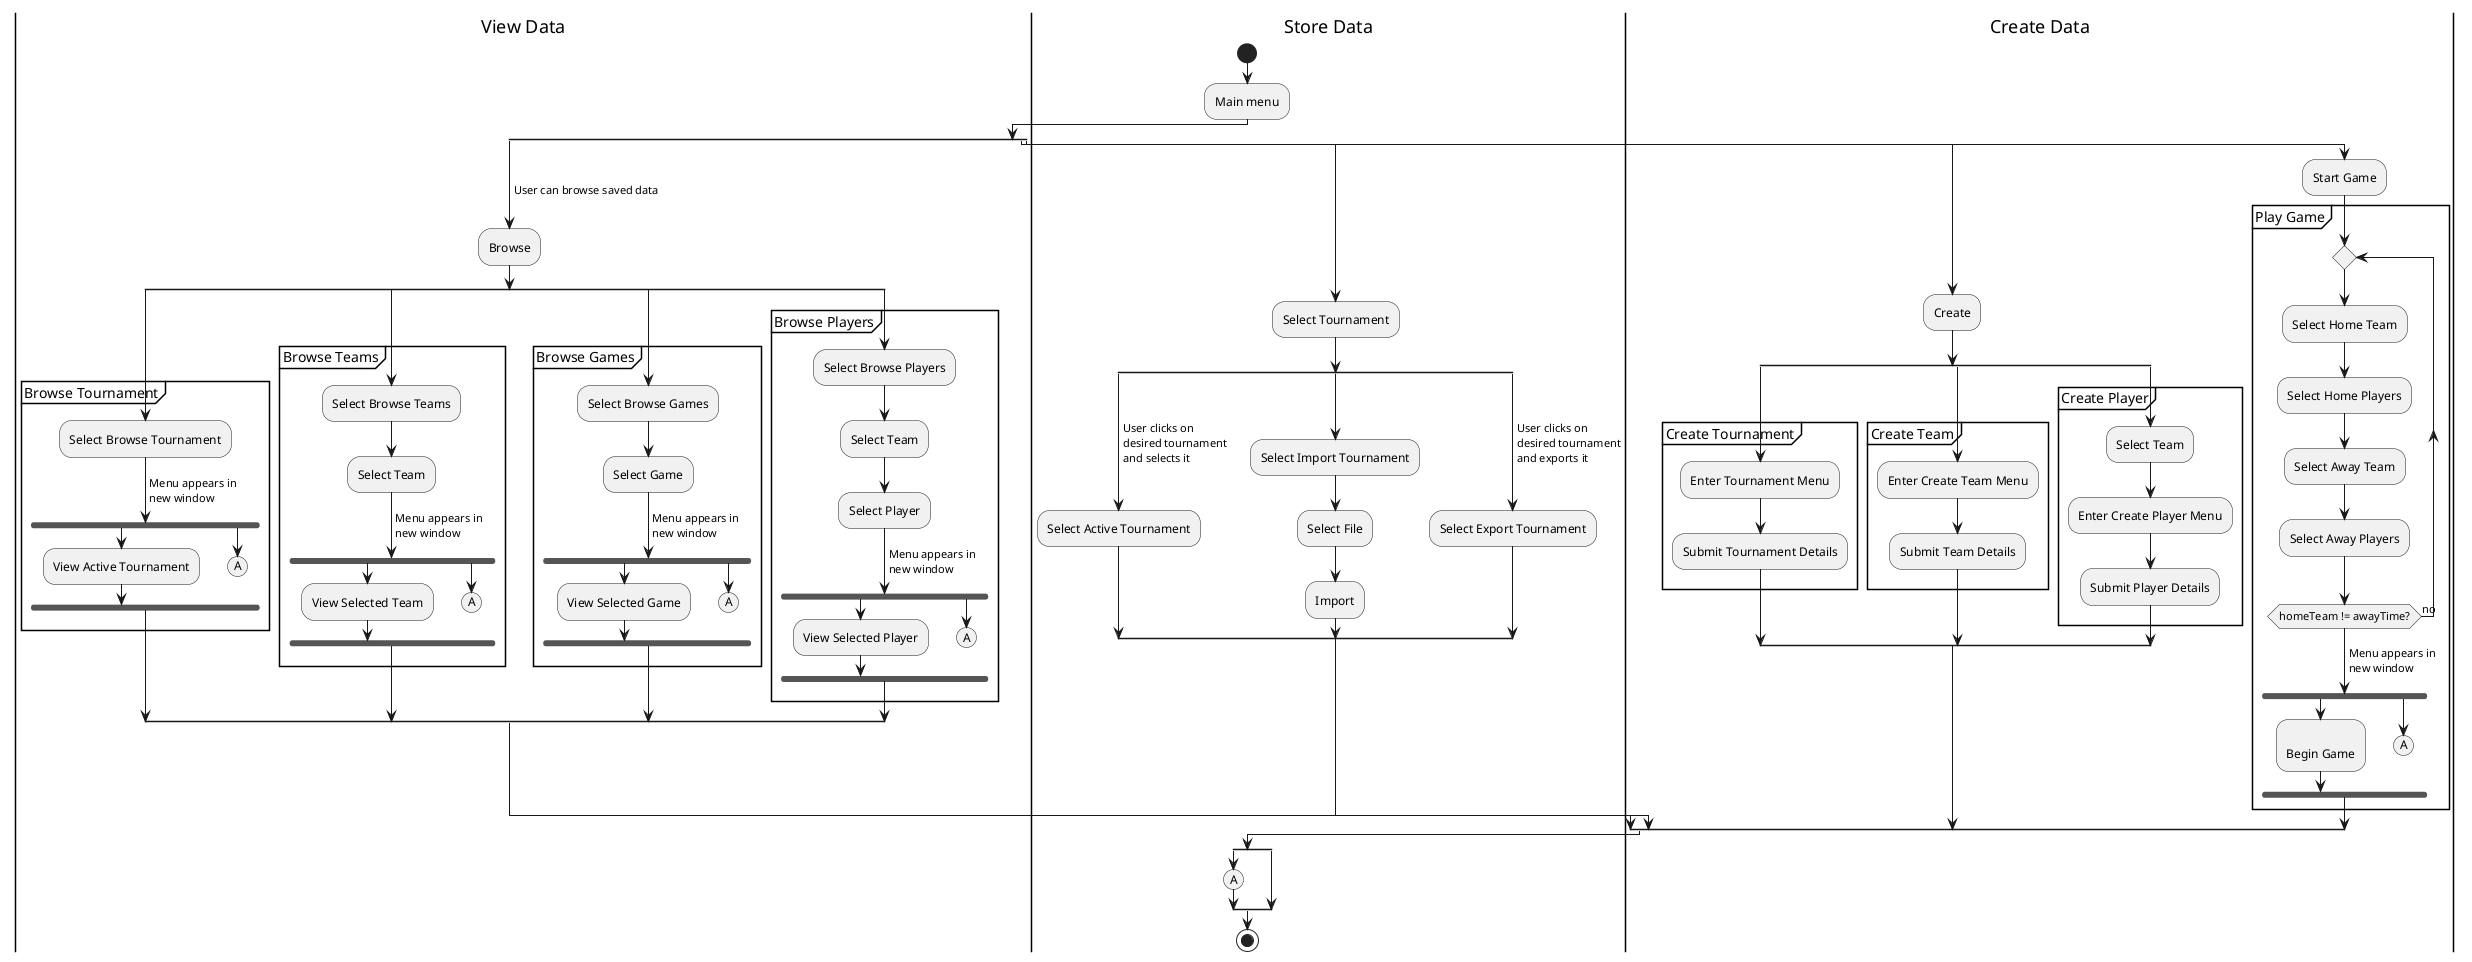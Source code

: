 @startuml
'|Create Data|
'|#AntiqueWhite|View Data|
'|#AliceBlue|Store Data|
|View Data|
|Store Data|
start
:Main menu;
split
'Browse Window
    |View Data|
-> User can browse saved data;
    :Browse;
    split
        partition "Browse Tournament"{
        :Select Browse Tournament;
        -> Menu appears in
        new window;
        fork
        :View Active Tournament;
        fork again
        (A)
        detach
        end fork
        }
    split again
        partition "Browse Teams"{
        :Select Browse Teams;
        :Select Team;
        -> Menu appears in
        new window;
        fork
        :View Selected Team;
        fork again
        (A)
        detach
        end fork
        }
    split again
        partition "Browse Games"{
        :Select Browse Games;
        :Select Game;
        -> Menu appears in
        new window;
        fork
        :View Selected Game;
        fork again
        (A)
        detach
        end fork;
        }
    split again
        partition "Browse Players"{
        :Select Browse Players;
        :Select Team;
        :Select Player;
        -> Menu appears in
        new window;
        fork
        :View Selected Player;
        fork again;
        (A)
        detach
        end fork;
        }
    end split
split again
    |Store Data|
    :Select Tournament;
    split
    -> User clicks on
    desired tournament
    and selects it;
        :Select Active Tournament;
        split again
            :Select Import Tournament;
            :Select File;
            :Import;
        split again
        -> User clicks on
        desired tournament
        and exports it;
            :Select Export Tournament;
    end split
split again
|Create Data|
'Create Window
    :Create;
    split
        partition "Create Tournament" {
            :Enter Tournament Menu;
            :Submit Tournament Details;
        }
    split again
        partition "Create Team" {
            :Enter Create Team Menu;
            :Submit Team Details;
        }
    split again
        partition "Create Player" {
            :Select Team;
            :Enter Create Player Menu;
            :Submit Player Details;
        }
    end split

'Start Game window
split again
    :Start Game;
    partition "Play Game"{
    repeat
    :Select Home Team;
    :Select Home Players;
    :Select Away Team;
    :Select Away Players;
    repeat while (homeTeam != awayTime?) is (no)
    -> Menu appears in
    new window;
    fork
    :
    Begin Game;
    fork again
    (A)
    detach
    end fork
    }
end split
|Store Data|
split
(A)
split again
end split

stop


'(*)  --> "Main Menu"
'if "" then
'--> "Create"
'if "" then
'--> "Create Tournament"
'else
'--> "Create Team"
'else
'--> "Create Player"
'endif
'else
'--> "Browse"
'else
'--> "Select Tournament"
'else
'--> "Start Game"


@enduml